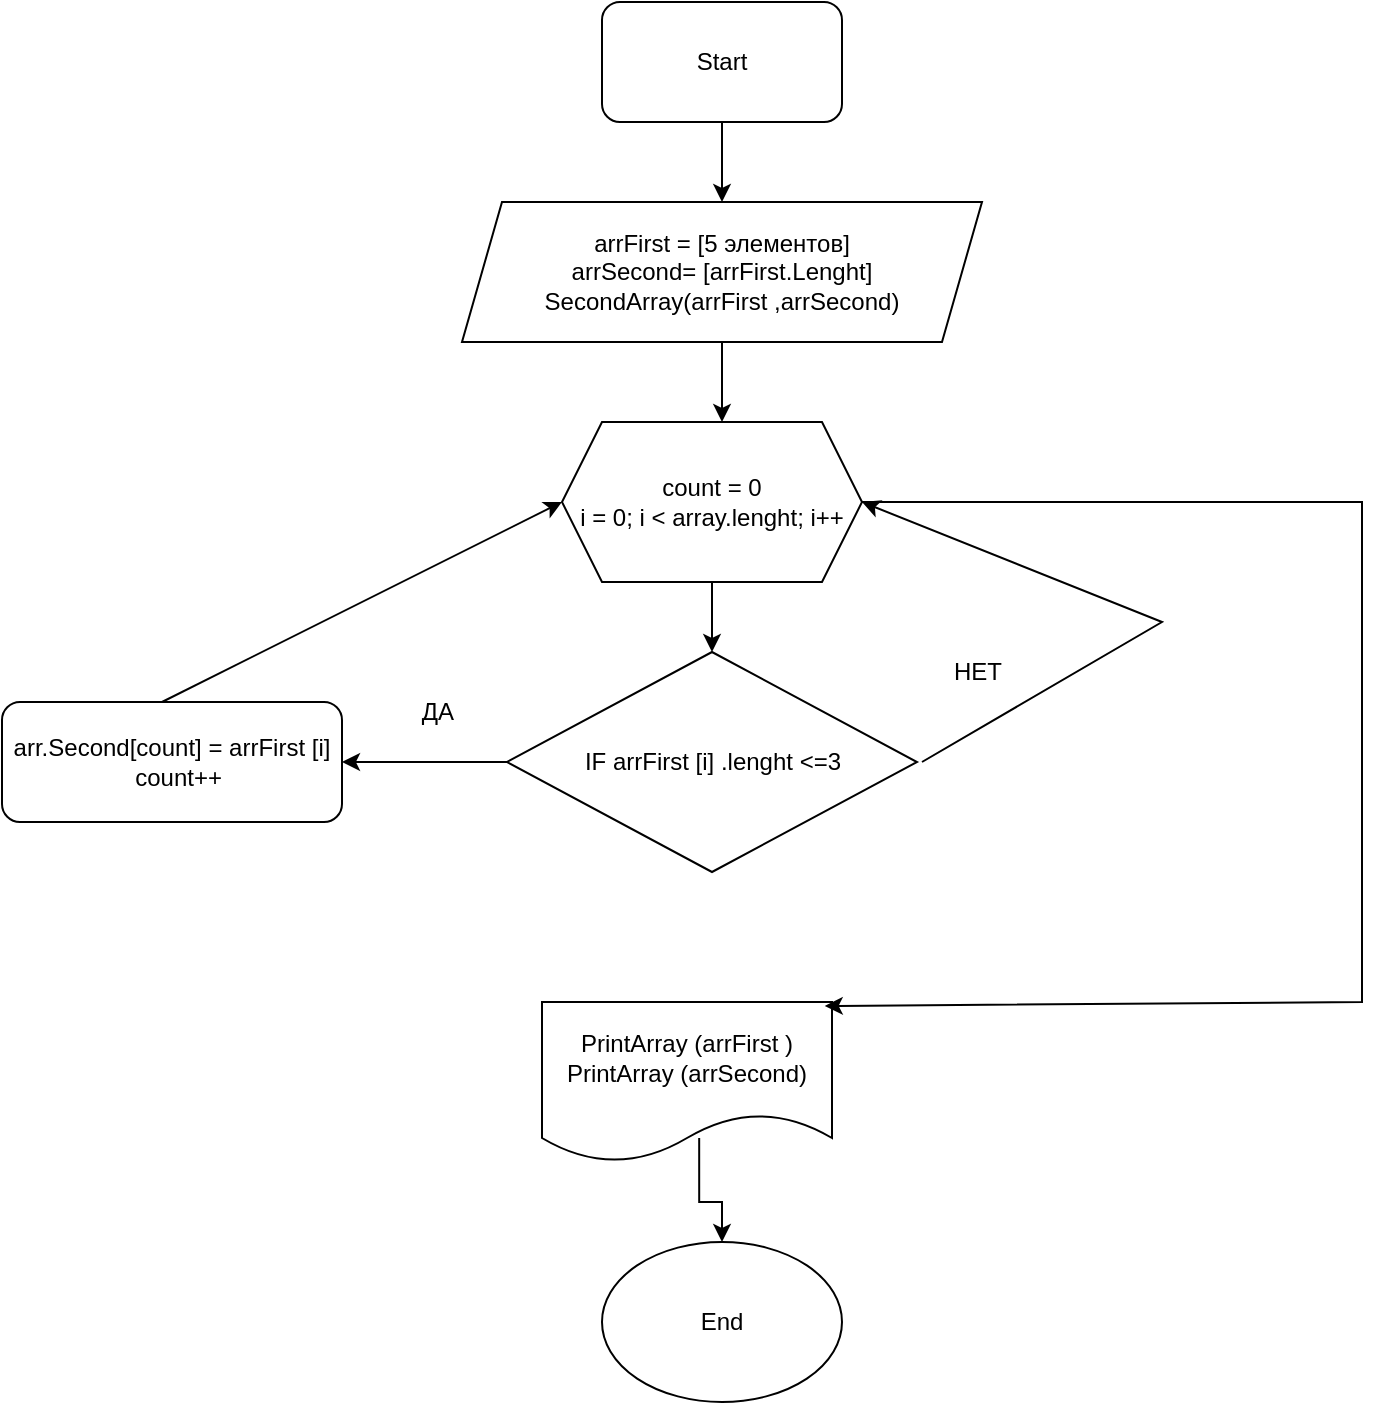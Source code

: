 <mxfile version="21.3.7" type="device">
  <diagram name="Страница 1" id="tqzhUZhpbZfyBi_wRDG5">
    <mxGraphModel dx="880" dy="452" grid="1" gridSize="10" guides="1" tooltips="1" connect="1" arrows="1" fold="1" page="1" pageScale="1" pageWidth="827" pageHeight="1169" math="0" shadow="0">
      <root>
        <mxCell id="0" />
        <mxCell id="1" parent="0" />
        <mxCell id="T1yUd0YS6rWqkwSvxXDS-5" value="" style="edgeStyle=orthogonalEdgeStyle;rounded=0;orthogonalLoop=1;jettySize=auto;html=1;" edge="1" parent="1" source="T1yUd0YS6rWqkwSvxXDS-1" target="T1yUd0YS6rWqkwSvxXDS-2">
          <mxGeometry relative="1" as="geometry" />
        </mxCell>
        <mxCell id="T1yUd0YS6rWqkwSvxXDS-1" value="Start" style="rounded=1;whiteSpace=wrap;html=1;" vertex="1" parent="1">
          <mxGeometry x="340" y="30" width="120" height="60" as="geometry" />
        </mxCell>
        <mxCell id="T1yUd0YS6rWqkwSvxXDS-6" value="" style="edgeStyle=orthogonalEdgeStyle;rounded=0;orthogonalLoop=1;jettySize=auto;html=1;" edge="1" parent="1" source="T1yUd0YS6rWqkwSvxXDS-2" target="T1yUd0YS6rWqkwSvxXDS-3">
          <mxGeometry relative="1" as="geometry">
            <Array as="points">
              <mxPoint x="400" y="230" />
              <mxPoint x="400" y="230" />
            </Array>
          </mxGeometry>
        </mxCell>
        <mxCell id="T1yUd0YS6rWqkwSvxXDS-2" value="arrFirst = [5 элементов]&lt;br&gt;arrSecond= [arrFirst.Lenght]&lt;br&gt;SecondArray(arrFirst&amp;nbsp;,arrSecond)" style="shape=parallelogram;perimeter=parallelogramPerimeter;whiteSpace=wrap;html=1;fixedSize=1;" vertex="1" parent="1">
          <mxGeometry x="270" y="130" width="260" height="70" as="geometry" />
        </mxCell>
        <mxCell id="T1yUd0YS6rWqkwSvxXDS-7" value="" style="edgeStyle=orthogonalEdgeStyle;rounded=0;orthogonalLoop=1;jettySize=auto;html=1;" edge="1" parent="1" source="T1yUd0YS6rWqkwSvxXDS-3" target="T1yUd0YS6rWqkwSvxXDS-4">
          <mxGeometry relative="1" as="geometry" />
        </mxCell>
        <mxCell id="T1yUd0YS6rWqkwSvxXDS-3" value="count = 0&lt;br&gt;i = 0; i &amp;lt; array.lenght; i++" style="shape=hexagon;perimeter=hexagonPerimeter2;whiteSpace=wrap;html=1;fixedSize=1;" vertex="1" parent="1">
          <mxGeometry x="320" y="240" width="150" height="80" as="geometry" />
        </mxCell>
        <mxCell id="T1yUd0YS6rWqkwSvxXDS-9" value="" style="edgeStyle=orthogonalEdgeStyle;rounded=0;orthogonalLoop=1;jettySize=auto;html=1;" edge="1" parent="1" source="T1yUd0YS6rWqkwSvxXDS-4" target="T1yUd0YS6rWqkwSvxXDS-8">
          <mxGeometry relative="1" as="geometry" />
        </mxCell>
        <mxCell id="T1yUd0YS6rWqkwSvxXDS-4" value="IF arrFirst&amp;nbsp;[i] .lenght &amp;lt;=3" style="rhombus;whiteSpace=wrap;html=1;" vertex="1" parent="1">
          <mxGeometry x="292.5" y="355" width="205" height="110" as="geometry" />
        </mxCell>
        <mxCell id="T1yUd0YS6rWqkwSvxXDS-8" value="arr.Second[count] = arrFirst&amp;nbsp;[i]&lt;br&gt;&amp;nbsp; count++" style="rounded=1;whiteSpace=wrap;html=1;" vertex="1" parent="1">
          <mxGeometry x="40" y="380" width="170" height="60" as="geometry" />
        </mxCell>
        <mxCell id="T1yUd0YS6rWqkwSvxXDS-10" value="ДА" style="text;html=1;strokeColor=none;fillColor=none;align=center;verticalAlign=middle;whiteSpace=wrap;rounded=0;" vertex="1" parent="1">
          <mxGeometry x="222.5" y="370" width="70" height="30" as="geometry" />
        </mxCell>
        <mxCell id="T1yUd0YS6rWqkwSvxXDS-13" value="" style="endArrow=classic;html=1;rounded=0;" edge="1" parent="1">
          <mxGeometry width="50" height="50" relative="1" as="geometry">
            <mxPoint x="500" y="410" as="sourcePoint" />
            <mxPoint x="470" y="280" as="targetPoint" />
            <Array as="points">
              <mxPoint x="620" y="340" />
            </Array>
          </mxGeometry>
        </mxCell>
        <mxCell id="T1yUd0YS6rWqkwSvxXDS-14" value="НЕТ" style="text;html=1;strokeColor=none;fillColor=none;align=center;verticalAlign=middle;whiteSpace=wrap;rounded=0;" vertex="1" parent="1">
          <mxGeometry x="497.5" y="350" width="60" height="30" as="geometry" />
        </mxCell>
        <mxCell id="T1yUd0YS6rWqkwSvxXDS-15" value="" style="endArrow=classic;html=1;rounded=0;entryX=0;entryY=0.5;entryDx=0;entryDy=0;" edge="1" parent="1" target="T1yUd0YS6rWqkwSvxXDS-3">
          <mxGeometry width="50" height="50" relative="1" as="geometry">
            <mxPoint x="120" y="380" as="sourcePoint" />
            <mxPoint x="170" y="330" as="targetPoint" />
          </mxGeometry>
        </mxCell>
        <mxCell id="T1yUd0YS6rWqkwSvxXDS-21" value="" style="edgeStyle=orthogonalEdgeStyle;rounded=0;orthogonalLoop=1;jettySize=auto;html=1;exitX=0.542;exitY=0.85;exitDx=0;exitDy=0;exitPerimeter=0;" edge="1" parent="1" source="T1yUd0YS6rWqkwSvxXDS-17" target="T1yUd0YS6rWqkwSvxXDS-20">
          <mxGeometry relative="1" as="geometry" />
        </mxCell>
        <mxCell id="T1yUd0YS6rWqkwSvxXDS-17" value="PrintArray (arrFirst&amp;nbsp;)&lt;br&gt;PrintArray (arrSecond)" style="shape=document;whiteSpace=wrap;html=1;boundedLbl=1;" vertex="1" parent="1">
          <mxGeometry x="310" y="530" width="145" height="80" as="geometry" />
        </mxCell>
        <mxCell id="T1yUd0YS6rWqkwSvxXDS-18" value="" style="endArrow=classic;html=1;rounded=0;entryX=0.975;entryY=0.025;entryDx=0;entryDy=0;entryPerimeter=0;" edge="1" parent="1" target="T1yUd0YS6rWqkwSvxXDS-17">
          <mxGeometry width="50" height="50" relative="1" as="geometry">
            <mxPoint x="470" y="280" as="sourcePoint" />
            <mxPoint x="740" y="280" as="targetPoint" />
            <Array as="points">
              <mxPoint x="720" y="280" />
              <mxPoint x="720" y="530" />
            </Array>
          </mxGeometry>
        </mxCell>
        <mxCell id="T1yUd0YS6rWqkwSvxXDS-20" value="End" style="ellipse;whiteSpace=wrap;html=1;" vertex="1" parent="1">
          <mxGeometry x="340" y="650" width="120" height="80" as="geometry" />
        </mxCell>
      </root>
    </mxGraphModel>
  </diagram>
</mxfile>
